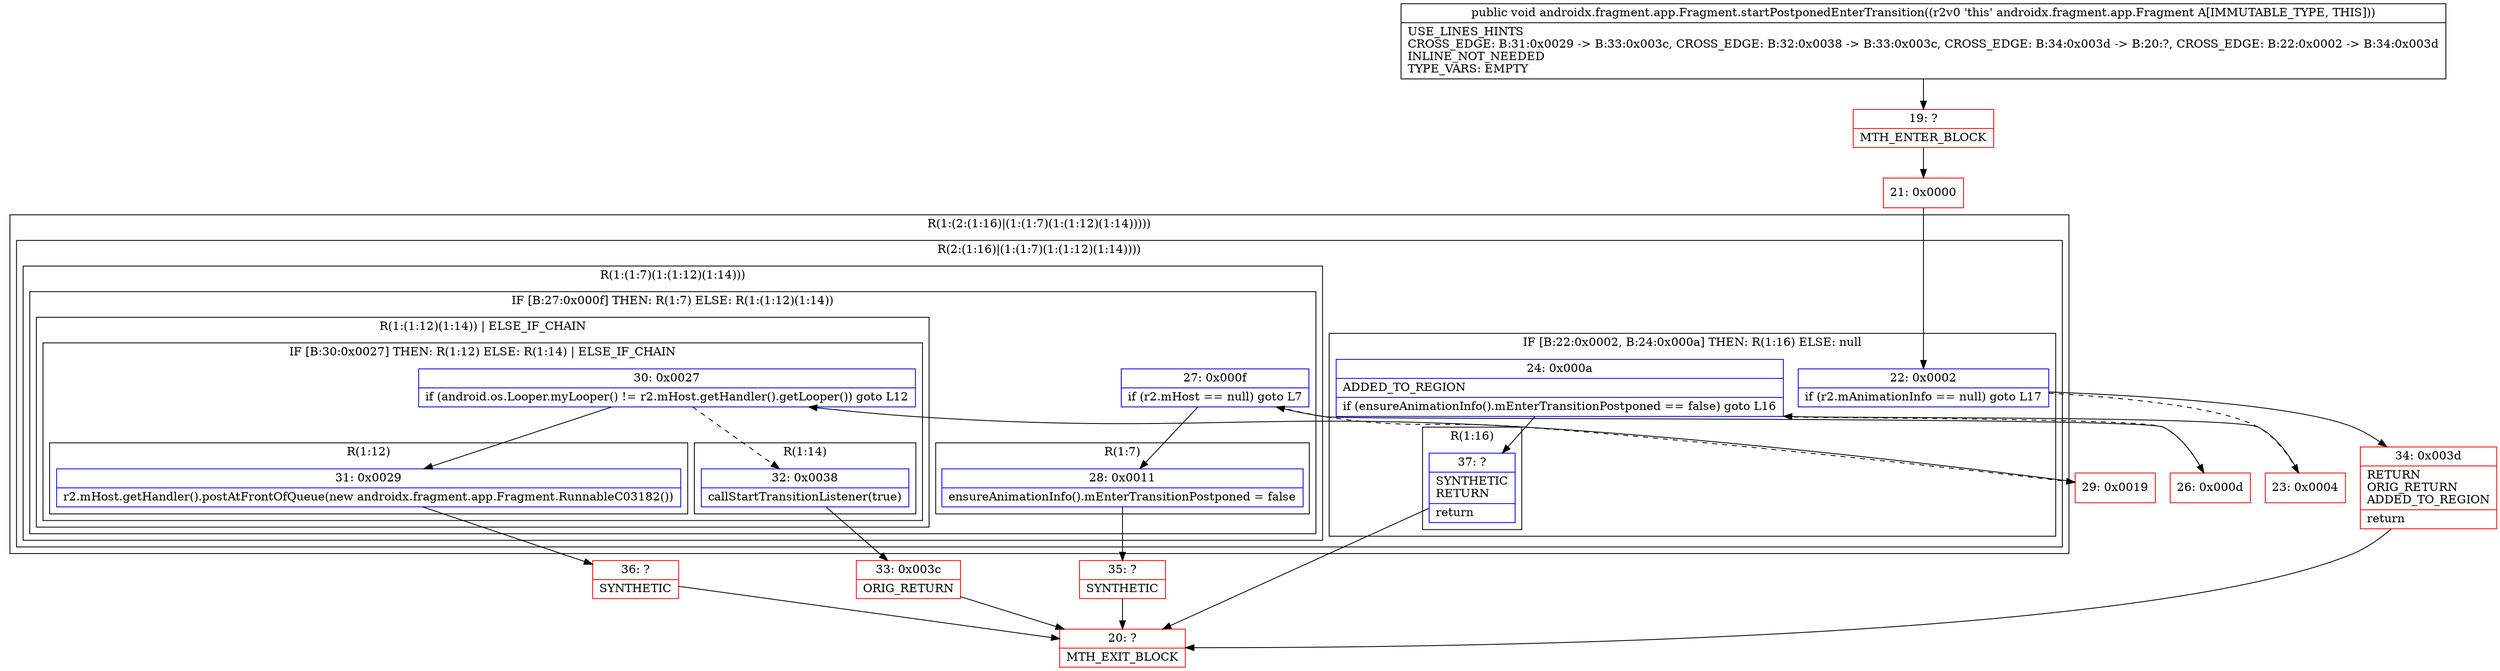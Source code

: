 digraph "CFG forandroidx.fragment.app.Fragment.startPostponedEnterTransition()V" {
subgraph cluster_Region_1249199866 {
label = "R(1:(2:(1:16)|(1:(1:7)(1:(1:12)(1:14)))))";
node [shape=record,color=blue];
subgraph cluster_Region_1840796965 {
label = "R(2:(1:16)|(1:(1:7)(1:(1:12)(1:14))))";
node [shape=record,color=blue];
subgraph cluster_IfRegion_444191444 {
label = "IF [B:22:0x0002, B:24:0x000a] THEN: R(1:16) ELSE: null";
node [shape=record,color=blue];
Node_22 [shape=record,label="{22\:\ 0x0002|if (r2.mAnimationInfo == null) goto L17\l}"];
Node_24 [shape=record,label="{24\:\ 0x000a|ADDED_TO_REGION\l|if (ensureAnimationInfo().mEnterTransitionPostponed == false) goto L16\l}"];
subgraph cluster_Region_1279831474 {
label = "R(1:16)";
node [shape=record,color=blue];
Node_37 [shape=record,label="{37\:\ ?|SYNTHETIC\lRETURN\l|return\l}"];
}
}
subgraph cluster_Region_745168983 {
label = "R(1:(1:7)(1:(1:12)(1:14)))";
node [shape=record,color=blue];
subgraph cluster_IfRegion_64231810 {
label = "IF [B:27:0x000f] THEN: R(1:7) ELSE: R(1:(1:12)(1:14))";
node [shape=record,color=blue];
Node_27 [shape=record,label="{27\:\ 0x000f|if (r2.mHost == null) goto L7\l}"];
subgraph cluster_Region_1475314782 {
label = "R(1:7)";
node [shape=record,color=blue];
Node_28 [shape=record,label="{28\:\ 0x0011|ensureAnimationInfo().mEnterTransitionPostponed = false\l}"];
}
subgraph cluster_Region_1581483564 {
label = "R(1:(1:12)(1:14)) | ELSE_IF_CHAIN\l";
node [shape=record,color=blue];
subgraph cluster_IfRegion_567557483 {
label = "IF [B:30:0x0027] THEN: R(1:12) ELSE: R(1:14) | ELSE_IF_CHAIN\l";
node [shape=record,color=blue];
Node_30 [shape=record,label="{30\:\ 0x0027|if (android.os.Looper.myLooper() != r2.mHost.getHandler().getLooper()) goto L12\l}"];
subgraph cluster_Region_40843482 {
label = "R(1:12)";
node [shape=record,color=blue];
Node_31 [shape=record,label="{31\:\ 0x0029|r2.mHost.getHandler().postAtFrontOfQueue(new androidx.fragment.app.Fragment.RunnableC03182())\l}"];
}
subgraph cluster_Region_688488893 {
label = "R(1:14)";
node [shape=record,color=blue];
Node_32 [shape=record,label="{32\:\ 0x0038|callStartTransitionListener(true)\l}"];
}
}
}
}
}
}
}
Node_19 [shape=record,color=red,label="{19\:\ ?|MTH_ENTER_BLOCK\l}"];
Node_21 [shape=record,color=red,label="{21\:\ 0x0000}"];
Node_23 [shape=record,color=red,label="{23\:\ 0x0004}"];
Node_26 [shape=record,color=red,label="{26\:\ 0x000d}"];
Node_35 [shape=record,color=red,label="{35\:\ ?|SYNTHETIC\l}"];
Node_20 [shape=record,color=red,label="{20\:\ ?|MTH_EXIT_BLOCK\l}"];
Node_29 [shape=record,color=red,label="{29\:\ 0x0019}"];
Node_36 [shape=record,color=red,label="{36\:\ ?|SYNTHETIC\l}"];
Node_33 [shape=record,color=red,label="{33\:\ 0x003c|ORIG_RETURN\l}"];
Node_34 [shape=record,color=red,label="{34\:\ 0x003d|RETURN\lORIG_RETURN\lADDED_TO_REGION\l|return\l}"];
MethodNode[shape=record,label="{public void androidx.fragment.app.Fragment.startPostponedEnterTransition((r2v0 'this' androidx.fragment.app.Fragment A[IMMUTABLE_TYPE, THIS]))  | USE_LINES_HINTS\lCROSS_EDGE: B:31:0x0029 \-\> B:33:0x003c, CROSS_EDGE: B:32:0x0038 \-\> B:33:0x003c, CROSS_EDGE: B:34:0x003d \-\> B:20:?, CROSS_EDGE: B:22:0x0002 \-\> B:34:0x003d\lINLINE_NOT_NEEDED\lTYPE_VARS: EMPTY\l}"];
MethodNode -> Node_19;Node_22 -> Node_23[style=dashed];
Node_22 -> Node_34;
Node_24 -> Node_26[style=dashed];
Node_24 -> Node_37;
Node_37 -> Node_20;
Node_27 -> Node_28;
Node_27 -> Node_29[style=dashed];
Node_28 -> Node_35;
Node_30 -> Node_31;
Node_30 -> Node_32[style=dashed];
Node_31 -> Node_36;
Node_32 -> Node_33;
Node_19 -> Node_21;
Node_21 -> Node_22;
Node_23 -> Node_24;
Node_26 -> Node_27;
Node_35 -> Node_20;
Node_29 -> Node_30;
Node_36 -> Node_20;
Node_33 -> Node_20;
Node_34 -> Node_20;
}

